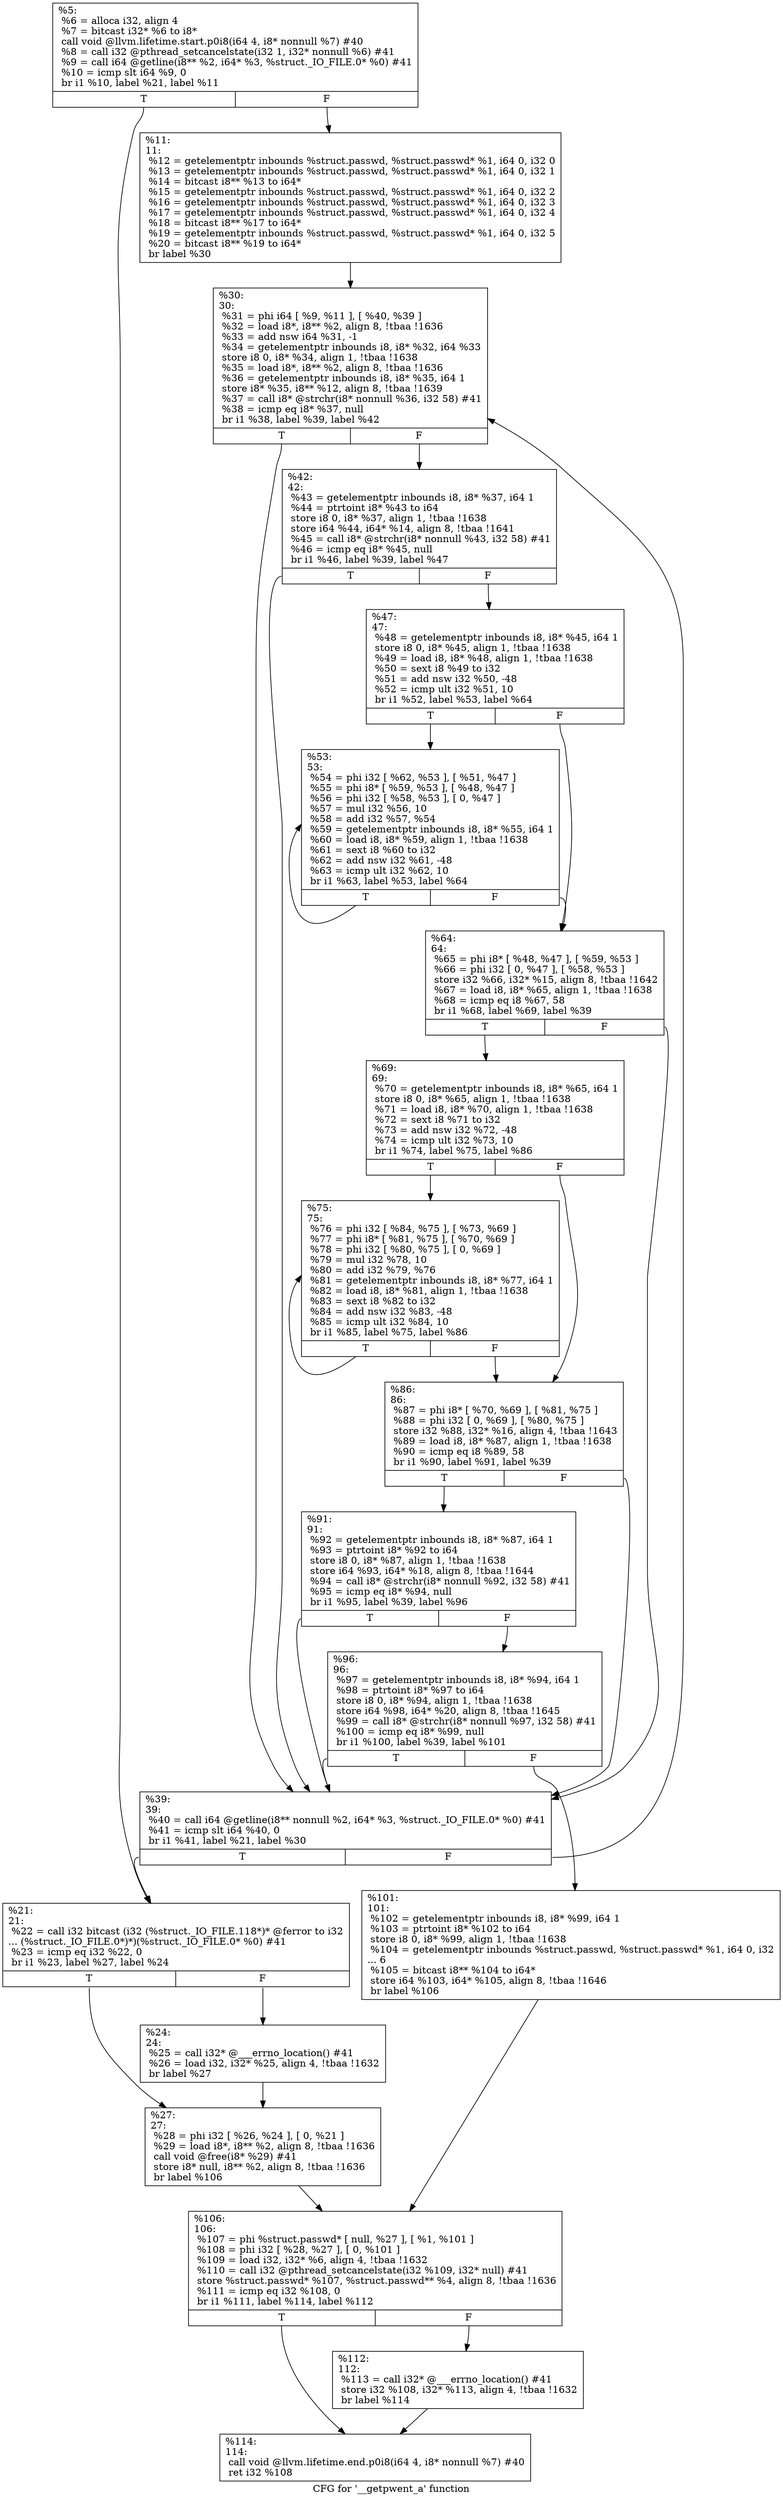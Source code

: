 digraph "CFG for '__getpwent_a' function" {
	label="CFG for '__getpwent_a' function";

	Node0x1806be0 [shape=record,label="{%5:\l  %6 = alloca i32, align 4\l  %7 = bitcast i32* %6 to i8*\l  call void @llvm.lifetime.start.p0i8(i64 4, i8* nonnull %7) #40\l  %8 = call i32 @pthread_setcancelstate(i32 1, i32* nonnull %6) #41\l  %9 = call i64 @getline(i8** %2, i64* %3, %struct._IO_FILE.0* %0) #41\l  %10 = icmp slt i64 %9, 0\l  br i1 %10, label %21, label %11\l|{<s0>T|<s1>F}}"];
	Node0x1806be0:s0 -> Node0x1806e00;
	Node0x1806be0:s1 -> Node0x1806db0;
	Node0x1806db0 [shape=record,label="{%11:\l11:                                               \l  %12 = getelementptr inbounds %struct.passwd, %struct.passwd* %1, i64 0, i32 0\l  %13 = getelementptr inbounds %struct.passwd, %struct.passwd* %1, i64 0, i32 1\l  %14 = bitcast i8** %13 to i64*\l  %15 = getelementptr inbounds %struct.passwd, %struct.passwd* %1, i64 0, i32 2\l  %16 = getelementptr inbounds %struct.passwd, %struct.passwd* %1, i64 0, i32 3\l  %17 = getelementptr inbounds %struct.passwd, %struct.passwd* %1, i64 0, i32 4\l  %18 = bitcast i8** %17 to i64*\l  %19 = getelementptr inbounds %struct.passwd, %struct.passwd* %1, i64 0, i32 5\l  %20 = bitcast i8** %19 to i64*\l  br label %30\l}"];
	Node0x1806db0 -> Node0x1806ef0;
	Node0x1806e00 [shape=record,label="{%21:\l21:                                               \l  %22 = call i32 bitcast (i32 (%struct._IO_FILE.118*)* @ferror to i32\l... (%struct._IO_FILE.0*)*)(%struct._IO_FILE.0* %0) #41\l  %23 = icmp eq i32 %22, 0\l  br i1 %23, label %27, label %24\l|{<s0>T|<s1>F}}"];
	Node0x1806e00:s0 -> Node0x1806ea0;
	Node0x1806e00:s1 -> Node0x1806e50;
	Node0x1806e50 [shape=record,label="{%24:\l24:                                               \l  %25 = call i32* @___errno_location() #41\l  %26 = load i32, i32* %25, align 4, !tbaa !1632\l  br label %27\l}"];
	Node0x1806e50 -> Node0x1806ea0;
	Node0x1806ea0 [shape=record,label="{%27:\l27:                                               \l  %28 = phi i32 [ %26, %24 ], [ 0, %21 ]\l  %29 = load i8*, i8** %2, align 8, !tbaa !1636\l  call void @free(i8* %29) #41\l  store i8* null, i8** %2, align 8, !tbaa !1636\l  br label %106\l}"];
	Node0x1806ea0 -> Node0x18072b0;
	Node0x1806ef0 [shape=record,label="{%30:\l30:                                               \l  %31 = phi i64 [ %9, %11 ], [ %40, %39 ]\l  %32 = load i8*, i8** %2, align 8, !tbaa !1636\l  %33 = add nsw i64 %31, -1\l  %34 = getelementptr inbounds i8, i8* %32, i64 %33\l  store i8 0, i8* %34, align 1, !tbaa !1638\l  %35 = load i8*, i8** %2, align 8, !tbaa !1636\l  %36 = getelementptr inbounds i8, i8* %35, i64 1\l  store i8* %35, i8** %12, align 8, !tbaa !1639\l  %37 = call i8* @strchr(i8* nonnull %36, i32 58) #41\l  %38 = icmp eq i8* %37, null\l  br i1 %38, label %39, label %42\l|{<s0>T|<s1>F}}"];
	Node0x1806ef0:s0 -> Node0x1806f40;
	Node0x1806ef0:s1 -> Node0x1806f90;
	Node0x1806f40 [shape=record,label="{%39:\l39:                                               \l  %40 = call i64 @getline(i8** nonnull %2, i64* %3, %struct._IO_FILE.0* %0) #41\l  %41 = icmp slt i64 %40, 0\l  br i1 %41, label %21, label %30\l|{<s0>T|<s1>F}}"];
	Node0x1806f40:s0 -> Node0x1806e00;
	Node0x1806f40:s1 -> Node0x1806ef0;
	Node0x1806f90 [shape=record,label="{%42:\l42:                                               \l  %43 = getelementptr inbounds i8, i8* %37, i64 1\l  %44 = ptrtoint i8* %43 to i64\l  store i8 0, i8* %37, align 1, !tbaa !1638\l  store i64 %44, i64* %14, align 8, !tbaa !1641\l  %45 = call i8* @strchr(i8* nonnull %43, i32 58) #41\l  %46 = icmp eq i8* %45, null\l  br i1 %46, label %39, label %47\l|{<s0>T|<s1>F}}"];
	Node0x1806f90:s0 -> Node0x1806f40;
	Node0x1806f90:s1 -> Node0x1806fe0;
	Node0x1806fe0 [shape=record,label="{%47:\l47:                                               \l  %48 = getelementptr inbounds i8, i8* %45, i64 1\l  store i8 0, i8* %45, align 1, !tbaa !1638\l  %49 = load i8, i8* %48, align 1, !tbaa !1638\l  %50 = sext i8 %49 to i32\l  %51 = add nsw i32 %50, -48\l  %52 = icmp ult i32 %51, 10\l  br i1 %52, label %53, label %64\l|{<s0>T|<s1>F}}"];
	Node0x1806fe0:s0 -> Node0x1807030;
	Node0x1806fe0:s1 -> Node0x1807080;
	Node0x1807030 [shape=record,label="{%53:\l53:                                               \l  %54 = phi i32 [ %62, %53 ], [ %51, %47 ]\l  %55 = phi i8* [ %59, %53 ], [ %48, %47 ]\l  %56 = phi i32 [ %58, %53 ], [ 0, %47 ]\l  %57 = mul i32 %56, 10\l  %58 = add i32 %57, %54\l  %59 = getelementptr inbounds i8, i8* %55, i64 1\l  %60 = load i8, i8* %59, align 1, !tbaa !1638\l  %61 = sext i8 %60 to i32\l  %62 = add nsw i32 %61, -48\l  %63 = icmp ult i32 %62, 10\l  br i1 %63, label %53, label %64\l|{<s0>T|<s1>F}}"];
	Node0x1807030:s0 -> Node0x1807030;
	Node0x1807030:s1 -> Node0x1807080;
	Node0x1807080 [shape=record,label="{%64:\l64:                                               \l  %65 = phi i8* [ %48, %47 ], [ %59, %53 ]\l  %66 = phi i32 [ 0, %47 ], [ %58, %53 ]\l  store i32 %66, i32* %15, align 8, !tbaa !1642\l  %67 = load i8, i8* %65, align 1, !tbaa !1638\l  %68 = icmp eq i8 %67, 58\l  br i1 %68, label %69, label %39\l|{<s0>T|<s1>F}}"];
	Node0x1807080:s0 -> Node0x18070d0;
	Node0x1807080:s1 -> Node0x1806f40;
	Node0x18070d0 [shape=record,label="{%69:\l69:                                               \l  %70 = getelementptr inbounds i8, i8* %65, i64 1\l  store i8 0, i8* %65, align 1, !tbaa !1638\l  %71 = load i8, i8* %70, align 1, !tbaa !1638\l  %72 = sext i8 %71 to i32\l  %73 = add nsw i32 %72, -48\l  %74 = icmp ult i32 %73, 10\l  br i1 %74, label %75, label %86\l|{<s0>T|<s1>F}}"];
	Node0x18070d0:s0 -> Node0x1807120;
	Node0x18070d0:s1 -> Node0x1807170;
	Node0x1807120 [shape=record,label="{%75:\l75:                                               \l  %76 = phi i32 [ %84, %75 ], [ %73, %69 ]\l  %77 = phi i8* [ %81, %75 ], [ %70, %69 ]\l  %78 = phi i32 [ %80, %75 ], [ 0, %69 ]\l  %79 = mul i32 %78, 10\l  %80 = add i32 %79, %76\l  %81 = getelementptr inbounds i8, i8* %77, i64 1\l  %82 = load i8, i8* %81, align 1, !tbaa !1638\l  %83 = sext i8 %82 to i32\l  %84 = add nsw i32 %83, -48\l  %85 = icmp ult i32 %84, 10\l  br i1 %85, label %75, label %86\l|{<s0>T|<s1>F}}"];
	Node0x1807120:s0 -> Node0x1807120;
	Node0x1807120:s1 -> Node0x1807170;
	Node0x1807170 [shape=record,label="{%86:\l86:                                               \l  %87 = phi i8* [ %70, %69 ], [ %81, %75 ]\l  %88 = phi i32 [ 0, %69 ], [ %80, %75 ]\l  store i32 %88, i32* %16, align 4, !tbaa !1643\l  %89 = load i8, i8* %87, align 1, !tbaa !1638\l  %90 = icmp eq i8 %89, 58\l  br i1 %90, label %91, label %39\l|{<s0>T|<s1>F}}"];
	Node0x1807170:s0 -> Node0x18071c0;
	Node0x1807170:s1 -> Node0x1806f40;
	Node0x18071c0 [shape=record,label="{%91:\l91:                                               \l  %92 = getelementptr inbounds i8, i8* %87, i64 1\l  %93 = ptrtoint i8* %92 to i64\l  store i8 0, i8* %87, align 1, !tbaa !1638\l  store i64 %93, i64* %18, align 8, !tbaa !1644\l  %94 = call i8* @strchr(i8* nonnull %92, i32 58) #41\l  %95 = icmp eq i8* %94, null\l  br i1 %95, label %39, label %96\l|{<s0>T|<s1>F}}"];
	Node0x18071c0:s0 -> Node0x1806f40;
	Node0x18071c0:s1 -> Node0x1807210;
	Node0x1807210 [shape=record,label="{%96:\l96:                                               \l  %97 = getelementptr inbounds i8, i8* %94, i64 1\l  %98 = ptrtoint i8* %97 to i64\l  store i8 0, i8* %94, align 1, !tbaa !1638\l  store i64 %98, i64* %20, align 8, !tbaa !1645\l  %99 = call i8* @strchr(i8* nonnull %97, i32 58) #41\l  %100 = icmp eq i8* %99, null\l  br i1 %100, label %39, label %101\l|{<s0>T|<s1>F}}"];
	Node0x1807210:s0 -> Node0x1806f40;
	Node0x1807210:s1 -> Node0x1807260;
	Node0x1807260 [shape=record,label="{%101:\l101:                                              \l  %102 = getelementptr inbounds i8, i8* %99, i64 1\l  %103 = ptrtoint i8* %102 to i64\l  store i8 0, i8* %99, align 1, !tbaa !1638\l  %104 = getelementptr inbounds %struct.passwd, %struct.passwd* %1, i64 0, i32\l... 6\l  %105 = bitcast i8** %104 to i64*\l  store i64 %103, i64* %105, align 8, !tbaa !1646\l  br label %106\l}"];
	Node0x1807260 -> Node0x18072b0;
	Node0x18072b0 [shape=record,label="{%106:\l106:                                              \l  %107 = phi %struct.passwd* [ null, %27 ], [ %1, %101 ]\l  %108 = phi i32 [ %28, %27 ], [ 0, %101 ]\l  %109 = load i32, i32* %6, align 4, !tbaa !1632\l  %110 = call i32 @pthread_setcancelstate(i32 %109, i32* null) #41\l  store %struct.passwd* %107, %struct.passwd** %4, align 8, !tbaa !1636\l  %111 = icmp eq i32 %108, 0\l  br i1 %111, label %114, label %112\l|{<s0>T|<s1>F}}"];
	Node0x18072b0:s0 -> Node0x1807350;
	Node0x18072b0:s1 -> Node0x1807300;
	Node0x1807300 [shape=record,label="{%112:\l112:                                              \l  %113 = call i32* @___errno_location() #41\l  store i32 %108, i32* %113, align 4, !tbaa !1632\l  br label %114\l}"];
	Node0x1807300 -> Node0x1807350;
	Node0x1807350 [shape=record,label="{%114:\l114:                                              \l  call void @llvm.lifetime.end.p0i8(i64 4, i8* nonnull %7) #40\l  ret i32 %108\l}"];
}
